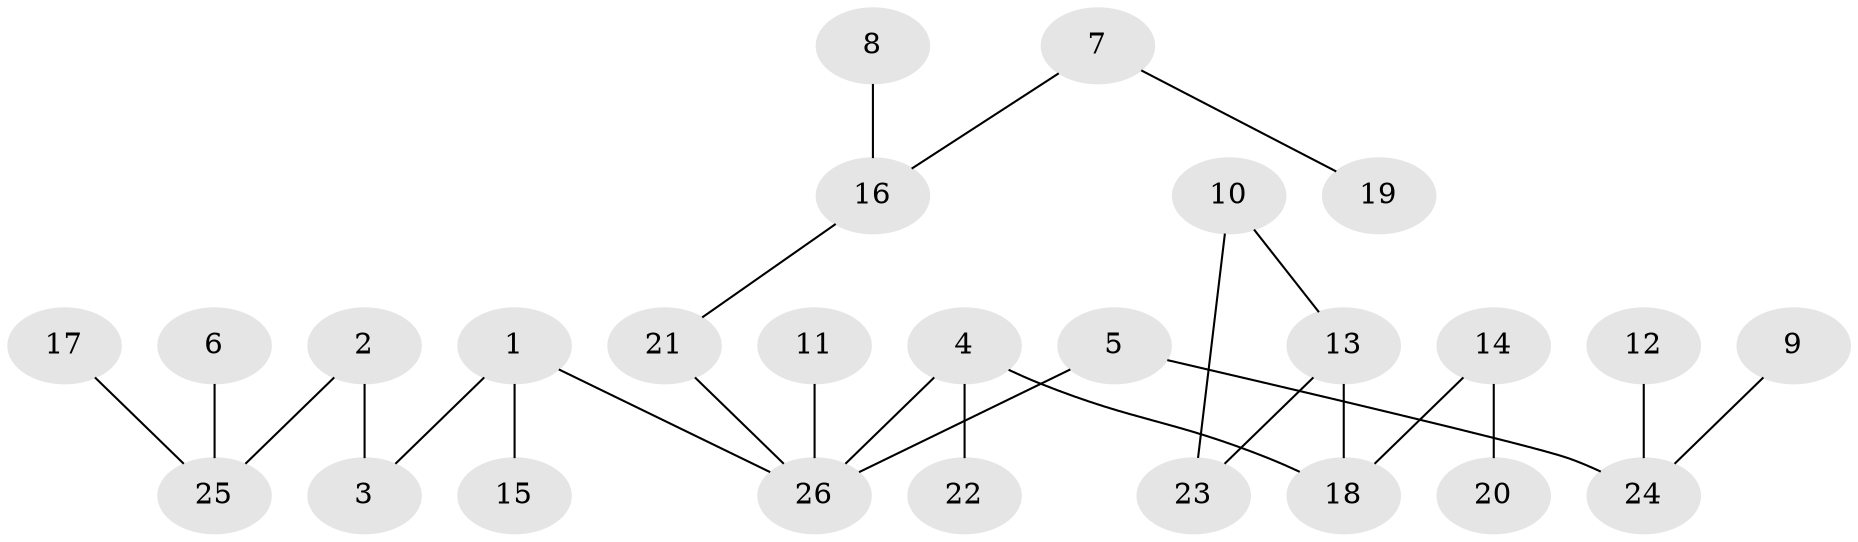 // original degree distribution, {3: 0.1568627450980392, 2: 0.3137254901960784, 6: 0.0196078431372549, 1: 0.43137254901960786, 5: 0.0392156862745098, 4: 0.0392156862745098}
// Generated by graph-tools (version 1.1) at 2025/01/03/09/25 03:01:07]
// undirected, 26 vertices, 26 edges
graph export_dot {
graph [start="1"]
  node [color=gray90,style=filled];
  1;
  2;
  3;
  4;
  5;
  6;
  7;
  8;
  9;
  10;
  11;
  12;
  13;
  14;
  15;
  16;
  17;
  18;
  19;
  20;
  21;
  22;
  23;
  24;
  25;
  26;
  1 -- 3 [weight=1.0];
  1 -- 15 [weight=1.0];
  1 -- 26 [weight=1.0];
  2 -- 3 [weight=1.0];
  2 -- 25 [weight=1.0];
  4 -- 18 [weight=1.0];
  4 -- 22 [weight=1.0];
  4 -- 26 [weight=1.0];
  5 -- 24 [weight=1.0];
  5 -- 26 [weight=1.0];
  6 -- 25 [weight=1.0];
  7 -- 16 [weight=1.0];
  7 -- 19 [weight=1.0];
  8 -- 16 [weight=1.0];
  9 -- 24 [weight=1.0];
  10 -- 13 [weight=1.0];
  10 -- 23 [weight=1.0];
  11 -- 26 [weight=1.0];
  12 -- 24 [weight=1.0];
  13 -- 18 [weight=1.0];
  13 -- 23 [weight=1.0];
  14 -- 18 [weight=1.0];
  14 -- 20 [weight=1.0];
  16 -- 21 [weight=1.0];
  17 -- 25 [weight=1.0];
  21 -- 26 [weight=1.0];
}
